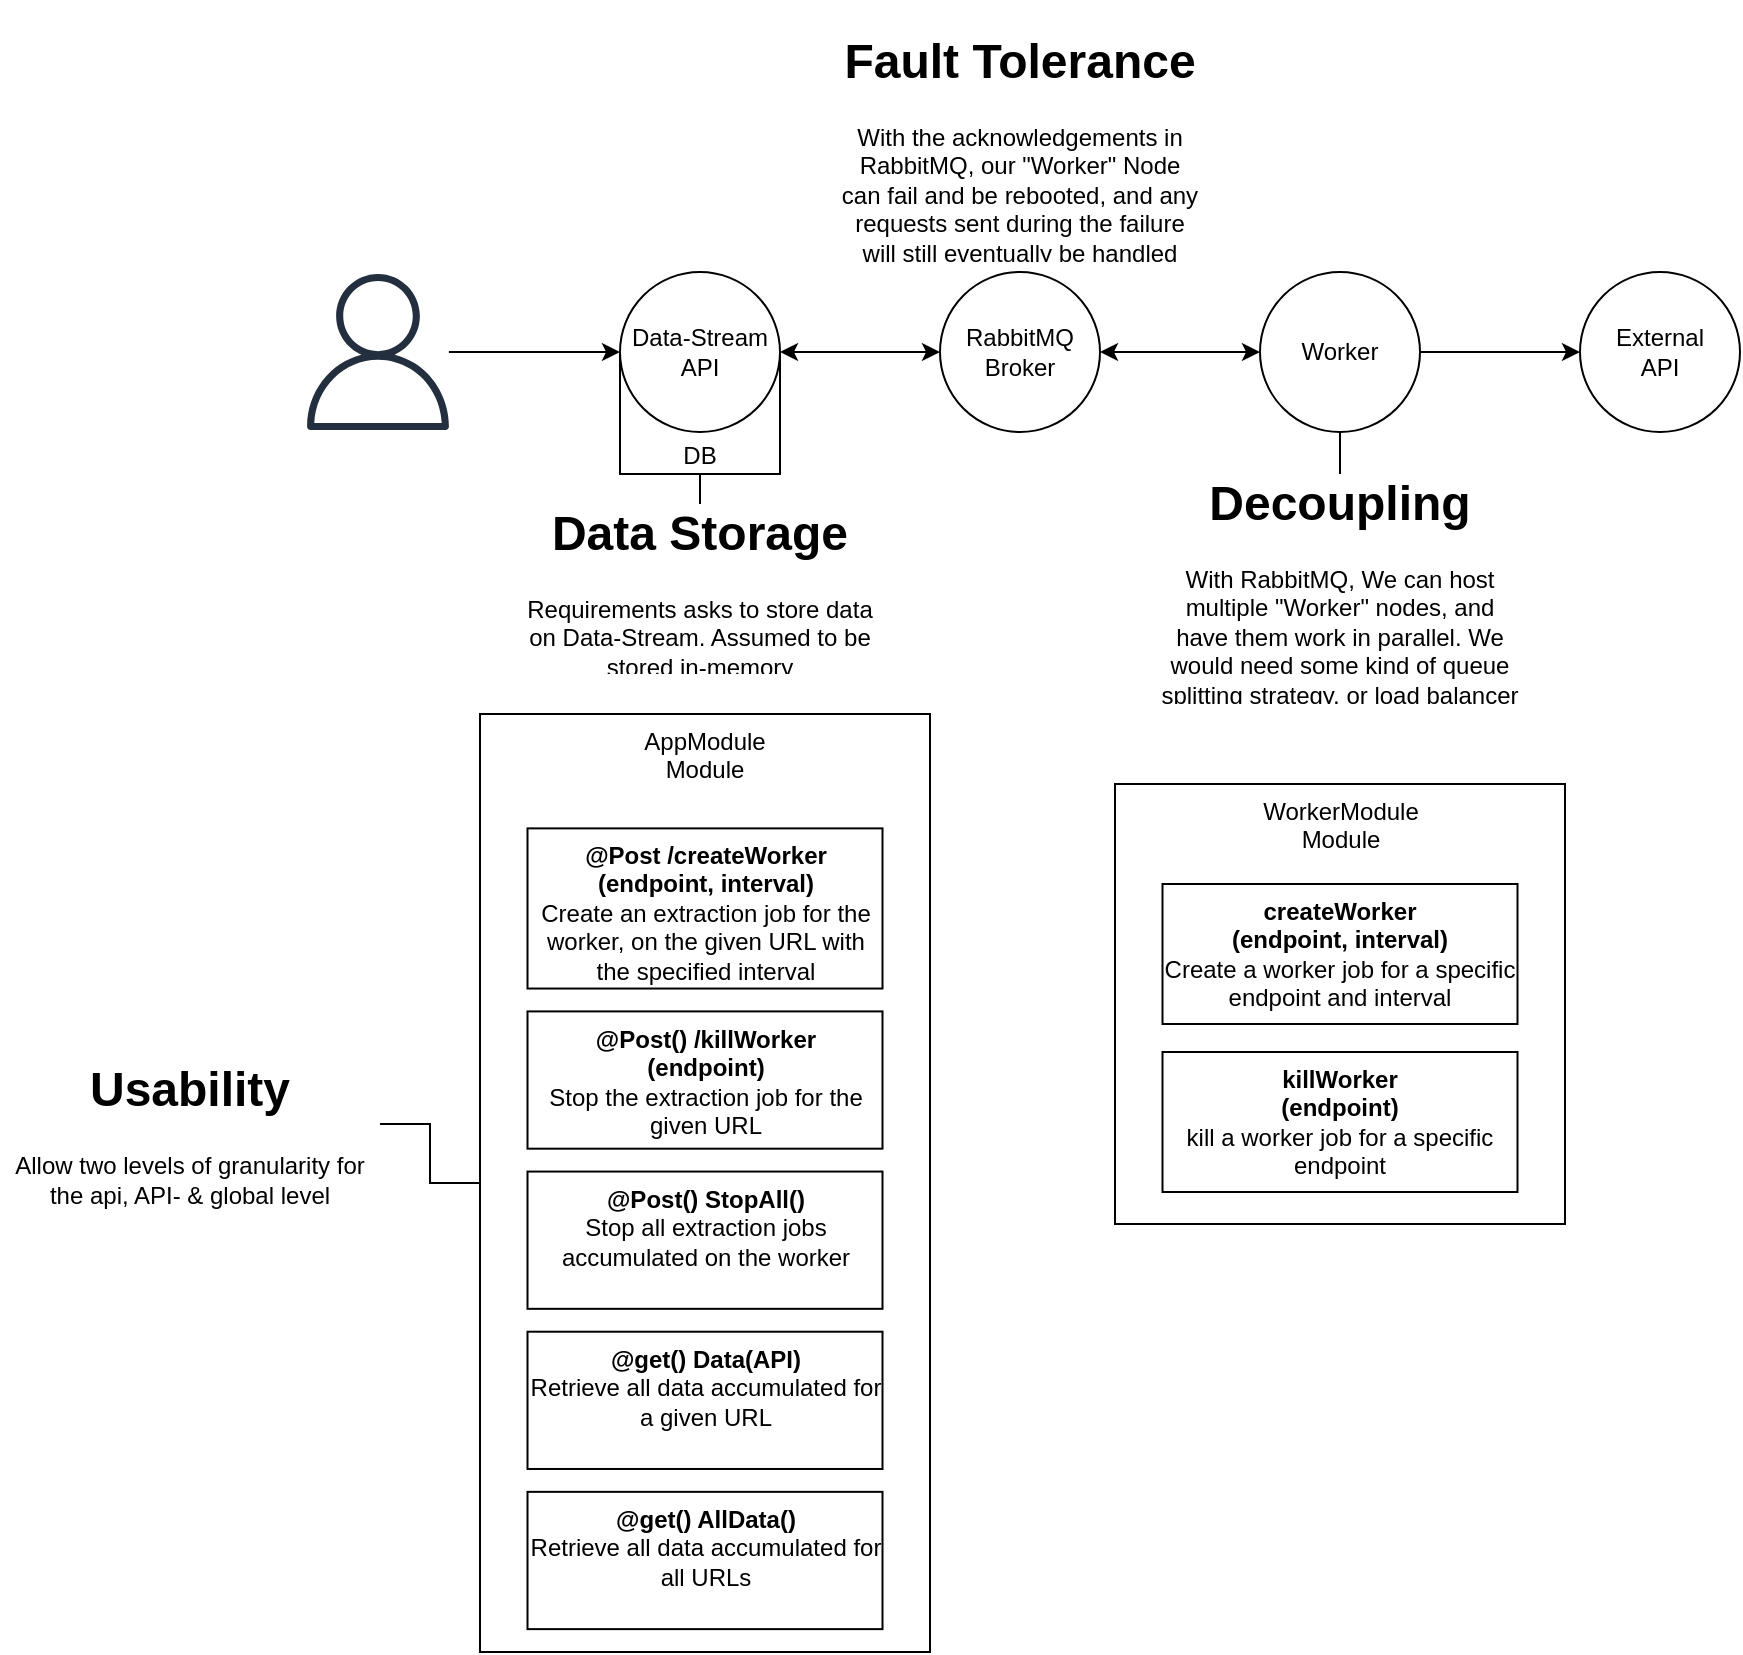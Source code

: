<mxfile version="15.4.0" type="device"><diagram id="KMgYj1FbLF6o3dB146jQ" name="Page-1"><mxGraphModel dx="3154" dy="1182" grid="1" gridSize="10" guides="1" tooltips="1" connect="1" arrows="1" fold="1" page="1" pageScale="1" pageWidth="850" pageHeight="1100" math="0" shadow="0"><root><mxCell id="0"/><mxCell id="1" parent="0"/><mxCell id="N8xnzEc2fLV-J77ZBzOZ-34" value="DB" style="rounded=0;whiteSpace=wrap;html=1;verticalAlign=bottom;" parent="1" vertex="1"><mxGeometry x="720" y="921" width="80" height="60" as="geometry"/></mxCell><mxCell id="N8xnzEc2fLV-J77ZBzOZ-35" value="" style="edgeStyle=orthogonalEdgeStyle;rounded=0;orthogonalLoop=1;jettySize=auto;html=1;startArrow=classic;startFill=1;" parent="1" source="N8xnzEc2fLV-J77ZBzOZ-36" target="N8xnzEc2fLV-J77ZBzOZ-40" edge="1"><mxGeometry relative="1" as="geometry"/></mxCell><mxCell id="N8xnzEc2fLV-J77ZBzOZ-36" value="Data-Stream&lt;br&gt;API" style="ellipse;whiteSpace=wrap;html=1;aspect=fixed;" parent="1" vertex="1"><mxGeometry x="720" y="880" width="80" height="80" as="geometry"/></mxCell><mxCell id="N8xnzEc2fLV-J77ZBzOZ-37" value="" style="edgeStyle=orthogonalEdgeStyle;rounded=0;orthogonalLoop=1;jettySize=auto;html=1;" parent="1" source="N8xnzEc2fLV-J77ZBzOZ-38" target="N8xnzEc2fLV-J77ZBzOZ-36" edge="1"><mxGeometry relative="1" as="geometry"/></mxCell><mxCell id="N8xnzEc2fLV-J77ZBzOZ-38" value="" style="sketch=0;outlineConnect=0;fontColor=#232F3E;gradientColor=none;fillColor=#232F3E;strokeColor=none;dashed=0;verticalLabelPosition=bottom;verticalAlign=top;align=center;html=1;fontSize=12;fontStyle=0;aspect=fixed;pointerEvents=1;shape=mxgraph.aws4.user;" parent="1" vertex="1"><mxGeometry x="560" y="881" width="78" height="78" as="geometry"/></mxCell><mxCell id="N8xnzEc2fLV-J77ZBzOZ-39" value="" style="edgeStyle=orthogonalEdgeStyle;rounded=0;orthogonalLoop=1;jettySize=auto;html=1;startArrow=classic;startFill=1;" parent="1" source="N8xnzEc2fLV-J77ZBzOZ-40" target="N8xnzEc2fLV-J77ZBzOZ-42" edge="1"><mxGeometry relative="1" as="geometry"/></mxCell><mxCell id="N8xnzEc2fLV-J77ZBzOZ-40" value="RabbitMQ&lt;br&gt;Broker" style="ellipse;whiteSpace=wrap;html=1;aspect=fixed;" parent="1" vertex="1"><mxGeometry x="880" y="880" width="80" height="80" as="geometry"/></mxCell><mxCell id="N8xnzEc2fLV-J77ZBzOZ-41" value="" style="edgeStyle=orthogonalEdgeStyle;rounded=0;orthogonalLoop=1;jettySize=auto;html=1;" parent="1" source="N8xnzEc2fLV-J77ZBzOZ-42" target="N8xnzEc2fLV-J77ZBzOZ-43" edge="1"><mxGeometry relative="1" as="geometry"/></mxCell><mxCell id="N8xnzEc2fLV-J77ZBzOZ-42" value="Worker" style="ellipse;whiteSpace=wrap;html=1;aspect=fixed;" parent="1" vertex="1"><mxGeometry x="1040" y="880" width="80" height="80" as="geometry"/></mxCell><mxCell id="N8xnzEc2fLV-J77ZBzOZ-43" value="External&lt;br&gt;API" style="ellipse;whiteSpace=wrap;html=1;aspect=fixed;" parent="1" vertex="1"><mxGeometry x="1200" y="880" width="80" height="80" as="geometry"/></mxCell><mxCell id="N8xnzEc2fLV-J77ZBzOZ-44" style="edgeStyle=orthogonalEdgeStyle;rounded=0;orthogonalLoop=1;jettySize=auto;html=1;exitX=0.5;exitY=0;exitDx=0;exitDy=0;entryX=0.5;entryY=1;entryDx=0;entryDy=0;endArrow=none;endFill=0;" parent="1" source="N8xnzEc2fLV-J77ZBzOZ-45" target="N8xnzEc2fLV-J77ZBzOZ-34" edge="1"><mxGeometry relative="1" as="geometry"/></mxCell><mxCell id="N8xnzEc2fLV-J77ZBzOZ-45" value="&lt;h1&gt;Data Storage&lt;/h1&gt;&lt;p&gt;Requirements asks to store data on Data-Stream. Assumed to be stored in-memory&lt;/p&gt;" style="text;html=1;strokeColor=none;fillColor=none;spacing=5;spacingTop=-20;whiteSpace=wrap;overflow=hidden;rounded=0;verticalAlign=bottom;align=center;" parent="1" vertex="1"><mxGeometry x="665" y="996" width="190" height="90" as="geometry"/></mxCell><mxCell id="N8xnzEc2fLV-J77ZBzOZ-46" value="&lt;h1&gt;Fault Tolerance&lt;/h1&gt;&lt;p&gt;With the acknowledgements in RabbitMQ, our &quot;Worker&quot; Node can fail and be rebooted, and any requests sent during the failure will still eventually be handled&lt;/p&gt;" style="text;html=1;strokeColor=none;fillColor=none;spacing=5;spacingTop=-20;whiteSpace=wrap;overflow=hidden;rounded=0;verticalAlign=bottom;align=center;" parent="1" vertex="1"><mxGeometry x="825" y="760" width="190" height="120" as="geometry"/></mxCell><mxCell id="N8xnzEc2fLV-J77ZBzOZ-47" style="edgeStyle=orthogonalEdgeStyle;rounded=0;orthogonalLoop=1;jettySize=auto;html=1;exitX=0.5;exitY=0;exitDx=0;exitDy=0;entryX=0.5;entryY=1;entryDx=0;entryDy=0;endArrow=none;endFill=0;" parent="1" source="N8xnzEc2fLV-J77ZBzOZ-48" target="N8xnzEc2fLV-J77ZBzOZ-42" edge="1"><mxGeometry relative="1" as="geometry"/></mxCell><mxCell id="N8xnzEc2fLV-J77ZBzOZ-48" value="&lt;h1&gt;Decoupling&lt;/h1&gt;&lt;p&gt;With RabbitMQ, We can host multiple &quot;Worker&quot; nodes, and have them work in parallel. We would need some kind of queue splitting strategy, or load balancer though.&lt;/p&gt;" style="text;html=1;strokeColor=none;fillColor=none;spacing=5;spacingTop=-20;whiteSpace=wrap;overflow=hidden;rounded=0;verticalAlign=bottom;align=center;" parent="1" vertex="1"><mxGeometry x="985" y="981" width="190" height="120" as="geometry"/></mxCell><mxCell id="N8xnzEc2fLV-J77ZBzOZ-51" value="" style="group" parent="1" vertex="1" connectable="0"><mxGeometry x="650" y="1101" width="225" height="469" as="geometry"/></mxCell><mxCell id="N8xnzEc2fLV-J77ZBzOZ-52" value="AppModule&lt;br&gt;Module" style="rounded=0;whiteSpace=wrap;html=1;verticalAlign=top;" parent="N8xnzEc2fLV-J77ZBzOZ-51" vertex="1"><mxGeometry width="225" height="469.0" as="geometry"/></mxCell><mxCell id="N8xnzEc2fLV-J77ZBzOZ-53" value="&lt;b&gt;@Post /createWorker&lt;br&gt;(endpoint, interval)&lt;/b&gt;&lt;br&gt;Create an extraction job for the worker, on the given URL with the specified interval" style="rounded=0;whiteSpace=wrap;html=1;verticalAlign=top;" parent="N8xnzEc2fLV-J77ZBzOZ-51" vertex="1"><mxGeometry x="23.75" y="57.195" width="177.5" height="80.073" as="geometry"/></mxCell><mxCell id="N8xnzEc2fLV-J77ZBzOZ-54" value="&lt;b&gt;@Post() /killWorker&lt;br&gt;(endpoint)&lt;/b&gt;&lt;br&gt;Stop the extraction job for the given URL" style="rounded=0;whiteSpace=wrap;html=1;verticalAlign=top;" parent="N8xnzEc2fLV-J77ZBzOZ-51" vertex="1"><mxGeometry x="23.75" y="148.707" width="177.5" height="68.634" as="geometry"/></mxCell><mxCell id="N8xnzEc2fLV-J77ZBzOZ-55" value="&lt;b&gt;@Post() StopAll()&lt;/b&gt;&lt;br&gt;Stop all extraction jobs accumulated on the worker" style="rounded=0;whiteSpace=wrap;html=1;verticalAlign=top;" parent="N8xnzEc2fLV-J77ZBzOZ-51" vertex="1"><mxGeometry x="23.75" y="228.78" width="177.5" height="68.634" as="geometry"/></mxCell><mxCell id="N8xnzEc2fLV-J77ZBzOZ-56" value="&lt;b&gt;@get() Data(API)&lt;/b&gt;&lt;br&gt;Retrieve all data accumulated for a given URL" style="rounded=0;whiteSpace=wrap;html=1;verticalAlign=top;" parent="N8xnzEc2fLV-J77ZBzOZ-51" vertex="1"><mxGeometry x="23.75" y="308.854" width="177.5" height="68.634" as="geometry"/></mxCell><mxCell id="N8xnzEc2fLV-J77ZBzOZ-57" value="&lt;b&gt;@get() AllData()&lt;/b&gt;&lt;br&gt;Retrieve all data accumulated for all URLs" style="rounded=0;whiteSpace=wrap;html=1;verticalAlign=top;" parent="N8xnzEc2fLV-J77ZBzOZ-51" vertex="1"><mxGeometry x="23.75" y="388.927" width="177.5" height="68.634" as="geometry"/></mxCell><mxCell id="N8xnzEc2fLV-J77ZBzOZ-58" value="" style="group" parent="1" vertex="1" connectable="0"><mxGeometry x="967.5" y="1136" width="225" height="300" as="geometry"/></mxCell><mxCell id="N8xnzEc2fLV-J77ZBzOZ-59" value="WorkerModule&lt;br&gt;Module" style="rounded=0;whiteSpace=wrap;html=1;verticalAlign=top;" parent="N8xnzEc2fLV-J77ZBzOZ-58" vertex="1"><mxGeometry width="225" height="220" as="geometry"/></mxCell><mxCell id="Izyb0vGyou13Hb2L1BZ3-1" value="&lt;b&gt;createWorker&lt;br&gt;(endpoint, interval)&lt;/b&gt;&lt;br&gt;Create a worker job for a specific endpoint and interval" style="rounded=0;whiteSpace=wrap;html=1;verticalAlign=top;" vertex="1" parent="N8xnzEc2fLV-J77ZBzOZ-58"><mxGeometry x="23.75" y="50" width="177.5" height="70" as="geometry"/></mxCell><mxCell id="Izyb0vGyou13Hb2L1BZ3-2" value="&lt;b&gt;killWorker&lt;br&gt;(endpoint)&lt;/b&gt;&lt;br&gt;kill a worker job for a specific endpoint" style="rounded=0;whiteSpace=wrap;html=1;verticalAlign=top;" vertex="1" parent="N8xnzEc2fLV-J77ZBzOZ-58"><mxGeometry x="23.75" y="134" width="177.5" height="70" as="geometry"/></mxCell><mxCell id="N8xnzEc2fLV-J77ZBzOZ-64" style="edgeStyle=orthogonalEdgeStyle;rounded=0;orthogonalLoop=1;jettySize=auto;html=1;exitX=1;exitY=0.5;exitDx=0;exitDy=0;entryX=0;entryY=0.5;entryDx=0;entryDy=0;endArrow=none;endFill=0;" parent="1" source="N8xnzEc2fLV-J77ZBzOZ-65" target="N8xnzEc2fLV-J77ZBzOZ-52" edge="1"><mxGeometry relative="1" as="geometry"/></mxCell><mxCell id="N8xnzEc2fLV-J77ZBzOZ-65" value="&lt;h1&gt;Usability&lt;/h1&gt;&lt;p&gt;Allow two levels of granularity for the api, API- &amp;amp; global level&lt;/p&gt;" style="text;html=1;strokeColor=none;fillColor=none;spacing=5;spacingTop=-20;whiteSpace=wrap;overflow=hidden;rounded=0;verticalAlign=bottom;align=center;" parent="1" vertex="1"><mxGeometry x="410" y="1246" width="190" height="120" as="geometry"/></mxCell></root></mxGraphModel></diagram></mxfile>